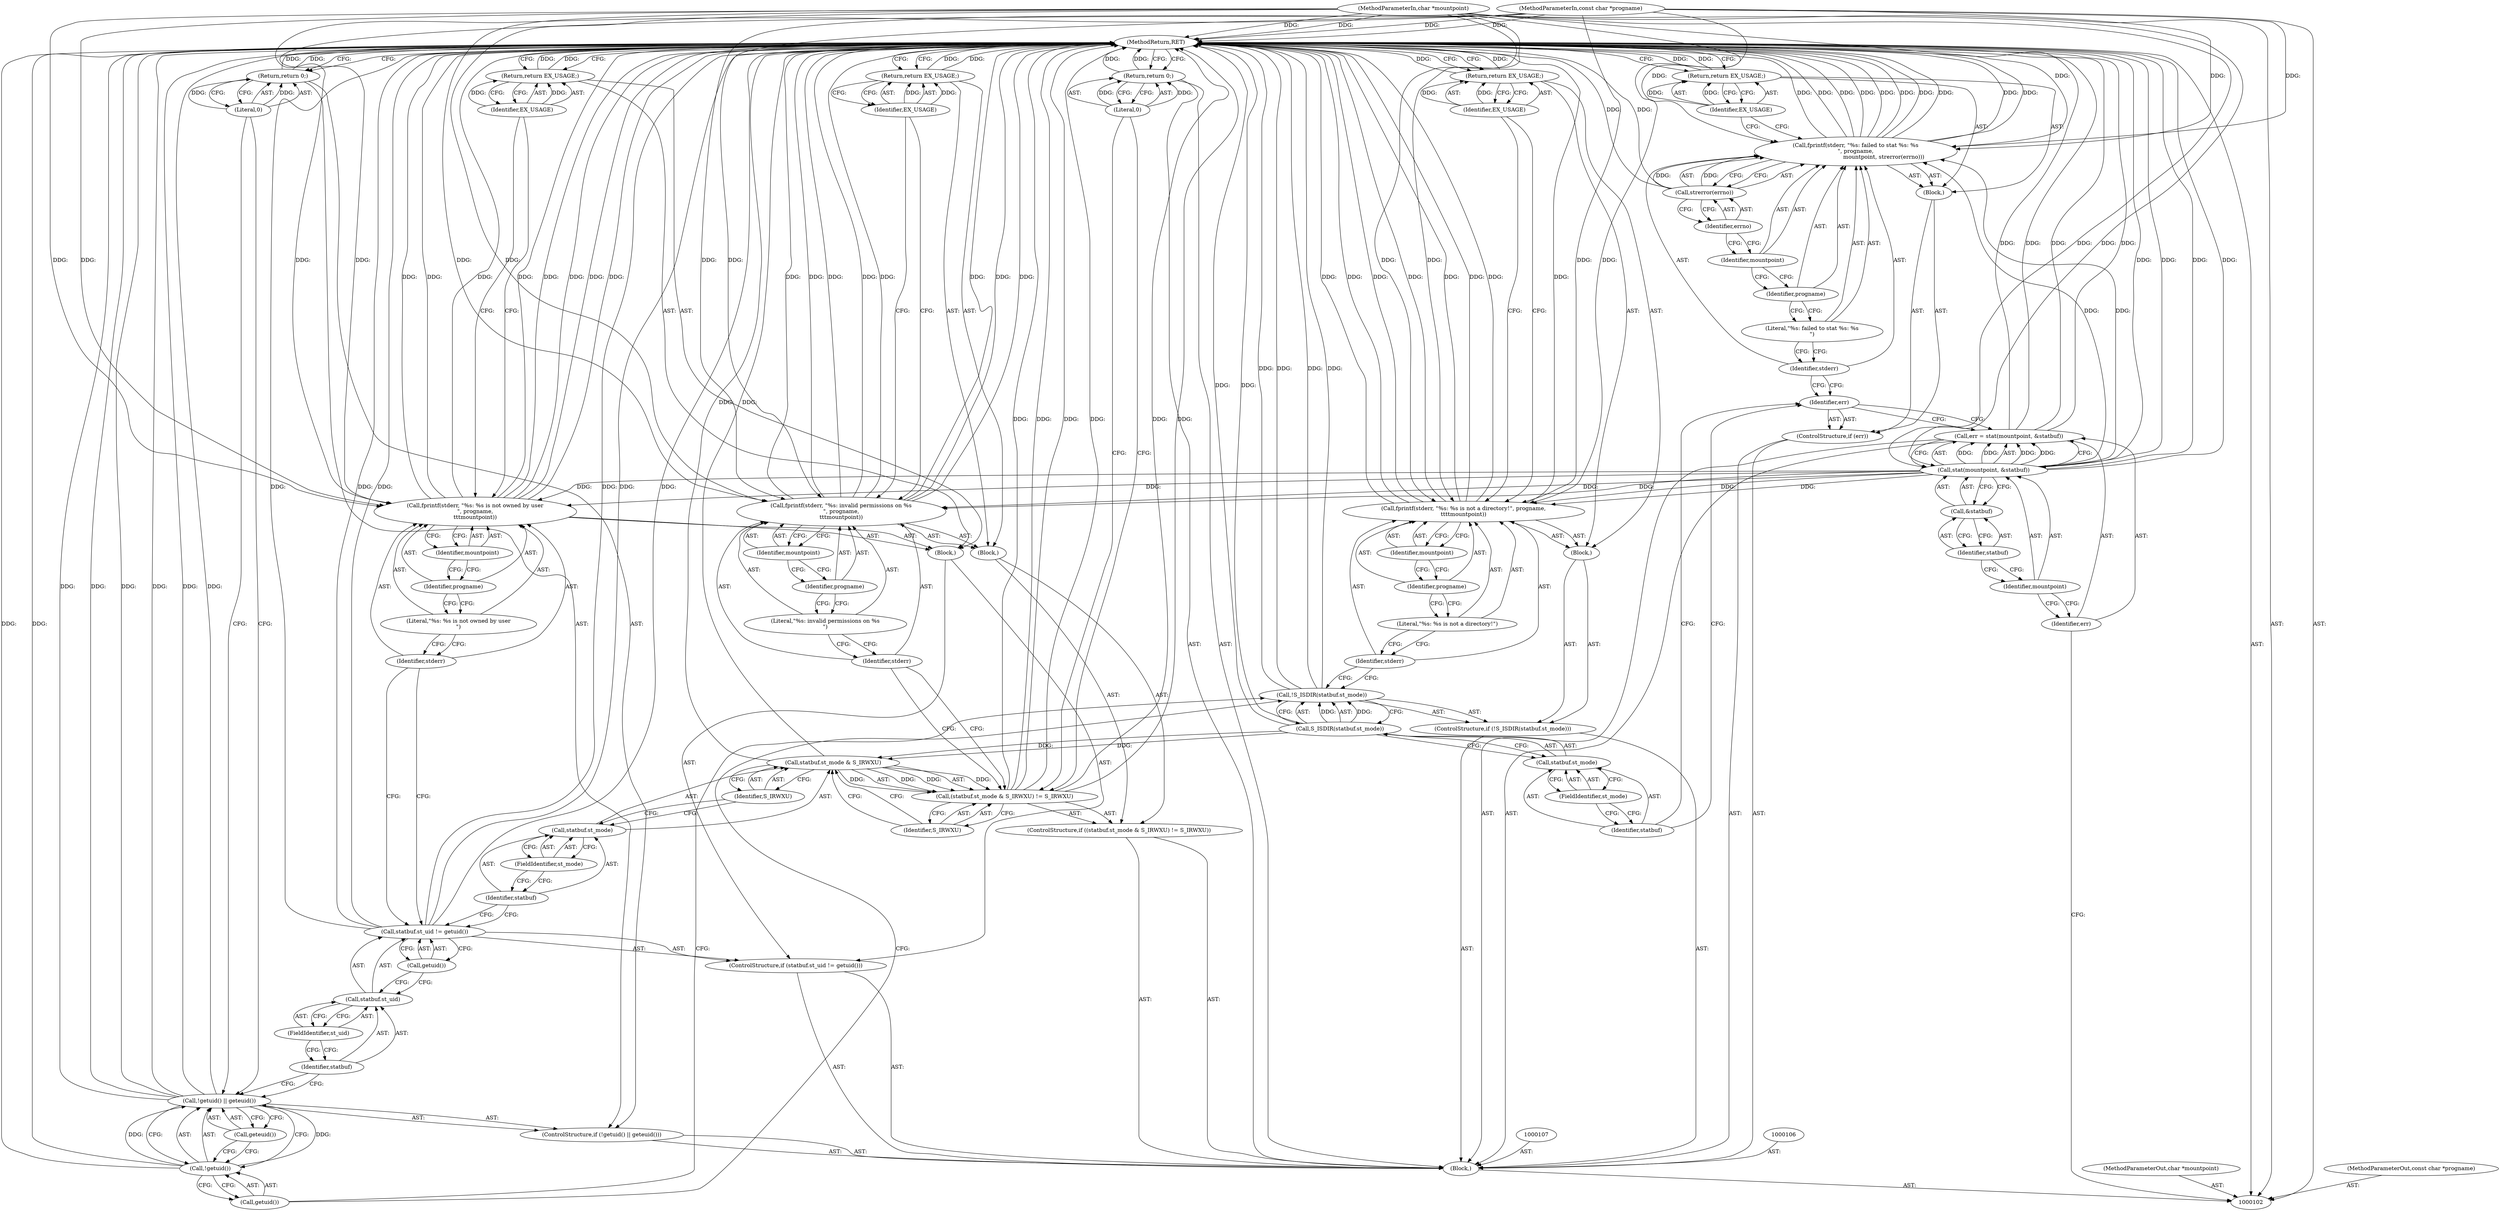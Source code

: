 digraph "1_samba_3ae5dac462c4ed0fb2cd94553583c56fce2f9d80" {
"1000179" [label="(MethodReturn,RET)"];
"1000103" [label="(MethodParameterIn,const char *progname)"];
"1000246" [label="(MethodParameterOut,const char *progname)"];
"1000104" [label="(MethodParameterIn,char *mountpoint)"];
"1000247" [label="(MethodParameterOut,char *mountpoint)"];
"1000121" [label="(Identifier,mountpoint)"];
"1000122" [label="(Call,strerror(errno))"];
"1000123" [label="(Identifier,errno)"];
"1000124" [label="(Return,return EX_USAGE;)"];
"1000125" [label="(Identifier,EX_USAGE)"];
"1000126" [label="(ControlStructure,if (!S_ISDIR(statbuf.st_mode)))"];
"1000129" [label="(Call,statbuf.st_mode)"];
"1000130" [label="(Identifier,statbuf)"];
"1000131" [label="(FieldIdentifier,st_mode)"];
"1000132" [label="(Block,)"];
"1000127" [label="(Call,!S_ISDIR(statbuf.st_mode))"];
"1000128" [label="(Call,S_ISDIR(statbuf.st_mode))"];
"1000134" [label="(Identifier,stderr)"];
"1000135" [label="(Literal,\"%s: %s is not a directory!\")"];
"1000133" [label="(Call,fprintf(stderr, \"%s: %s is not a directory!\", progname,\n\t\t\t\tmountpoint))"];
"1000136" [label="(Identifier,progname)"];
"1000137" [label="(Identifier,mountpoint)"];
"1000138" [label="(Return,return EX_USAGE;)"];
"1000139" [label="(Identifier,EX_USAGE)"];
"1000105" [label="(Block,)"];
"1000140" [label="(ControlStructure,if (!getuid() || geteuid()))"];
"1000144" [label="(Call,geteuid())"];
"1000141" [label="(Call,!getuid() || geteuid())"];
"1000142" [label="(Call,!getuid())"];
"1000143" [label="(Call,getuid())"];
"1000145" [label="(Return,return 0;)"];
"1000146" [label="(Literal,0)"];
"1000147" [label="(ControlStructure,if (statbuf.st_uid != getuid()))"];
"1000151" [label="(FieldIdentifier,st_uid)"];
"1000152" [label="(Call,getuid())"];
"1000153" [label="(Block,)"];
"1000148" [label="(Call,statbuf.st_uid != getuid())"];
"1000149" [label="(Call,statbuf.st_uid)"];
"1000150" [label="(Identifier,statbuf)"];
"1000155" [label="(Identifier,stderr)"];
"1000156" [label="(Literal,\"%s: %s is not owned by user\n\")"];
"1000154" [label="(Call,fprintf(stderr, \"%s: %s is not owned by user\n\", progname,\n\t\t\tmountpoint))"];
"1000157" [label="(Identifier,progname)"];
"1000158" [label="(Identifier,mountpoint)"];
"1000159" [label="(Return,return EX_USAGE;)"];
"1000160" [label="(Identifier,EX_USAGE)"];
"1000161" [label="(ControlStructure,if ((statbuf.st_mode & S_IRWXU) != S_IRWXU))"];
"1000166" [label="(FieldIdentifier,st_mode)"];
"1000167" [label="(Identifier,S_IRWXU)"];
"1000168" [label="(Identifier,S_IRWXU)"];
"1000169" [label="(Block,)"];
"1000162" [label="(Call,(statbuf.st_mode & S_IRWXU) != S_IRWXU)"];
"1000163" [label="(Call,statbuf.st_mode & S_IRWXU)"];
"1000164" [label="(Call,statbuf.st_mode)"];
"1000165" [label="(Identifier,statbuf)"];
"1000171" [label="(Identifier,stderr)"];
"1000172" [label="(Literal,\"%s: invalid permissions on %s\n\")"];
"1000170" [label="(Call,fprintf(stderr, \"%s: invalid permissions on %s\n\", progname,\n\t\t\tmountpoint))"];
"1000173" [label="(Identifier,progname)"];
"1000174" [label="(Identifier,mountpoint)"];
"1000175" [label="(Return,return EX_USAGE;)"];
"1000176" [label="(Identifier,EX_USAGE)"];
"1000177" [label="(Return,return 0;)"];
"1000178" [label="(Literal,0)"];
"1000110" [label="(Call,stat(mountpoint, &statbuf))"];
"1000111" [label="(Identifier,mountpoint)"];
"1000112" [label="(Call,&statbuf)"];
"1000113" [label="(Identifier,statbuf)"];
"1000108" [label="(Call,err = stat(mountpoint, &statbuf))"];
"1000109" [label="(Identifier,err)"];
"1000115" [label="(Identifier,err)"];
"1000116" [label="(Block,)"];
"1000114" [label="(ControlStructure,if (err))"];
"1000117" [label="(Call,fprintf(stderr, \"%s: failed to stat %s: %s\n\", progname,\n                                mountpoint, strerror(errno)))"];
"1000118" [label="(Identifier,stderr)"];
"1000119" [label="(Literal,\"%s: failed to stat %s: %s\n\")"];
"1000120" [label="(Identifier,progname)"];
"1000179" -> "1000102"  [label="AST: "];
"1000179" -> "1000124"  [label="CFG: "];
"1000179" -> "1000138"  [label="CFG: "];
"1000179" -> "1000145"  [label="CFG: "];
"1000179" -> "1000159"  [label="CFG: "];
"1000179" -> "1000175"  [label="CFG: "];
"1000179" -> "1000177"  [label="CFG: "];
"1000145" -> "1000179"  [label="DDG: "];
"1000124" -> "1000179"  [label="DDG: "];
"1000117" -> "1000179"  [label="DDG: "];
"1000117" -> "1000179"  [label="DDG: "];
"1000117" -> "1000179"  [label="DDG: "];
"1000117" -> "1000179"  [label="DDG: "];
"1000117" -> "1000179"  [label="DDG: "];
"1000141" -> "1000179"  [label="DDG: "];
"1000141" -> "1000179"  [label="DDG: "];
"1000141" -> "1000179"  [label="DDG: "];
"1000154" -> "1000179"  [label="DDG: "];
"1000154" -> "1000179"  [label="DDG: "];
"1000154" -> "1000179"  [label="DDG: "];
"1000154" -> "1000179"  [label="DDG: "];
"1000104" -> "1000179"  [label="DDG: "];
"1000148" -> "1000179"  [label="DDG: "];
"1000148" -> "1000179"  [label="DDG: "];
"1000148" -> "1000179"  [label="DDG: "];
"1000127" -> "1000179"  [label="DDG: "];
"1000127" -> "1000179"  [label="DDG: "];
"1000170" -> "1000179"  [label="DDG: "];
"1000170" -> "1000179"  [label="DDG: "];
"1000170" -> "1000179"  [label="DDG: "];
"1000170" -> "1000179"  [label="DDG: "];
"1000110" -> "1000179"  [label="DDG: "];
"1000110" -> "1000179"  [label="DDG: "];
"1000162" -> "1000179"  [label="DDG: "];
"1000162" -> "1000179"  [label="DDG: "];
"1000162" -> "1000179"  [label="DDG: "];
"1000163" -> "1000179"  [label="DDG: "];
"1000122" -> "1000179"  [label="DDG: "];
"1000128" -> "1000179"  [label="DDG: "];
"1000133" -> "1000179"  [label="DDG: "];
"1000133" -> "1000179"  [label="DDG: "];
"1000133" -> "1000179"  [label="DDG: "];
"1000133" -> "1000179"  [label="DDG: "];
"1000103" -> "1000179"  [label="DDG: "];
"1000108" -> "1000179"  [label="DDG: "];
"1000108" -> "1000179"  [label="DDG: "];
"1000142" -> "1000179"  [label="DDG: "];
"1000175" -> "1000179"  [label="DDG: "];
"1000138" -> "1000179"  [label="DDG: "];
"1000177" -> "1000179"  [label="DDG: "];
"1000159" -> "1000179"  [label="DDG: "];
"1000103" -> "1000102"  [label="AST: "];
"1000103" -> "1000179"  [label="DDG: "];
"1000103" -> "1000117"  [label="DDG: "];
"1000103" -> "1000133"  [label="DDG: "];
"1000103" -> "1000154"  [label="DDG: "];
"1000103" -> "1000170"  [label="DDG: "];
"1000246" -> "1000102"  [label="AST: "];
"1000104" -> "1000102"  [label="AST: "];
"1000104" -> "1000179"  [label="DDG: "];
"1000104" -> "1000110"  [label="DDG: "];
"1000104" -> "1000117"  [label="DDG: "];
"1000104" -> "1000133"  [label="DDG: "];
"1000104" -> "1000154"  [label="DDG: "];
"1000104" -> "1000170"  [label="DDG: "];
"1000247" -> "1000102"  [label="AST: "];
"1000121" -> "1000117"  [label="AST: "];
"1000121" -> "1000120"  [label="CFG: "];
"1000123" -> "1000121"  [label="CFG: "];
"1000122" -> "1000117"  [label="AST: "];
"1000122" -> "1000123"  [label="CFG: "];
"1000123" -> "1000122"  [label="AST: "];
"1000117" -> "1000122"  [label="CFG: "];
"1000122" -> "1000179"  [label="DDG: "];
"1000122" -> "1000117"  [label="DDG: "];
"1000123" -> "1000122"  [label="AST: "];
"1000123" -> "1000121"  [label="CFG: "];
"1000122" -> "1000123"  [label="CFG: "];
"1000124" -> "1000116"  [label="AST: "];
"1000124" -> "1000125"  [label="CFG: "];
"1000125" -> "1000124"  [label="AST: "];
"1000179" -> "1000124"  [label="CFG: "];
"1000124" -> "1000179"  [label="DDG: "];
"1000125" -> "1000124"  [label="DDG: "];
"1000125" -> "1000124"  [label="AST: "];
"1000125" -> "1000117"  [label="CFG: "];
"1000124" -> "1000125"  [label="CFG: "];
"1000125" -> "1000124"  [label="DDG: "];
"1000126" -> "1000105"  [label="AST: "];
"1000127" -> "1000126"  [label="AST: "];
"1000132" -> "1000126"  [label="AST: "];
"1000129" -> "1000128"  [label="AST: "];
"1000129" -> "1000131"  [label="CFG: "];
"1000130" -> "1000129"  [label="AST: "];
"1000131" -> "1000129"  [label="AST: "];
"1000128" -> "1000129"  [label="CFG: "];
"1000130" -> "1000129"  [label="AST: "];
"1000130" -> "1000115"  [label="CFG: "];
"1000131" -> "1000130"  [label="CFG: "];
"1000131" -> "1000129"  [label="AST: "];
"1000131" -> "1000130"  [label="CFG: "];
"1000129" -> "1000131"  [label="CFG: "];
"1000132" -> "1000126"  [label="AST: "];
"1000133" -> "1000132"  [label="AST: "];
"1000138" -> "1000132"  [label="AST: "];
"1000127" -> "1000126"  [label="AST: "];
"1000127" -> "1000128"  [label="CFG: "];
"1000128" -> "1000127"  [label="AST: "];
"1000134" -> "1000127"  [label="CFG: "];
"1000143" -> "1000127"  [label="CFG: "];
"1000127" -> "1000179"  [label="DDG: "];
"1000127" -> "1000179"  [label="DDG: "];
"1000128" -> "1000127"  [label="DDG: "];
"1000128" -> "1000127"  [label="AST: "];
"1000128" -> "1000129"  [label="CFG: "];
"1000129" -> "1000128"  [label="AST: "];
"1000127" -> "1000128"  [label="CFG: "];
"1000128" -> "1000179"  [label="DDG: "];
"1000128" -> "1000127"  [label="DDG: "];
"1000128" -> "1000163"  [label="DDG: "];
"1000134" -> "1000133"  [label="AST: "];
"1000134" -> "1000127"  [label="CFG: "];
"1000135" -> "1000134"  [label="CFG: "];
"1000135" -> "1000133"  [label="AST: "];
"1000135" -> "1000134"  [label="CFG: "];
"1000136" -> "1000135"  [label="CFG: "];
"1000133" -> "1000132"  [label="AST: "];
"1000133" -> "1000137"  [label="CFG: "];
"1000134" -> "1000133"  [label="AST: "];
"1000135" -> "1000133"  [label="AST: "];
"1000136" -> "1000133"  [label="AST: "];
"1000137" -> "1000133"  [label="AST: "];
"1000139" -> "1000133"  [label="CFG: "];
"1000133" -> "1000179"  [label="DDG: "];
"1000133" -> "1000179"  [label="DDG: "];
"1000133" -> "1000179"  [label="DDG: "];
"1000133" -> "1000179"  [label="DDG: "];
"1000103" -> "1000133"  [label="DDG: "];
"1000110" -> "1000133"  [label="DDG: "];
"1000104" -> "1000133"  [label="DDG: "];
"1000136" -> "1000133"  [label="AST: "];
"1000136" -> "1000135"  [label="CFG: "];
"1000137" -> "1000136"  [label="CFG: "];
"1000137" -> "1000133"  [label="AST: "];
"1000137" -> "1000136"  [label="CFG: "];
"1000133" -> "1000137"  [label="CFG: "];
"1000138" -> "1000132"  [label="AST: "];
"1000138" -> "1000139"  [label="CFG: "];
"1000139" -> "1000138"  [label="AST: "];
"1000179" -> "1000138"  [label="CFG: "];
"1000138" -> "1000179"  [label="DDG: "];
"1000139" -> "1000138"  [label="DDG: "];
"1000139" -> "1000138"  [label="AST: "];
"1000139" -> "1000133"  [label="CFG: "];
"1000138" -> "1000139"  [label="CFG: "];
"1000139" -> "1000138"  [label="DDG: "];
"1000105" -> "1000102"  [label="AST: "];
"1000106" -> "1000105"  [label="AST: "];
"1000107" -> "1000105"  [label="AST: "];
"1000108" -> "1000105"  [label="AST: "];
"1000114" -> "1000105"  [label="AST: "];
"1000126" -> "1000105"  [label="AST: "];
"1000140" -> "1000105"  [label="AST: "];
"1000147" -> "1000105"  [label="AST: "];
"1000161" -> "1000105"  [label="AST: "];
"1000177" -> "1000105"  [label="AST: "];
"1000140" -> "1000105"  [label="AST: "];
"1000141" -> "1000140"  [label="AST: "];
"1000145" -> "1000140"  [label="AST: "];
"1000144" -> "1000141"  [label="AST: "];
"1000144" -> "1000142"  [label="CFG: "];
"1000141" -> "1000144"  [label="CFG: "];
"1000141" -> "1000140"  [label="AST: "];
"1000141" -> "1000142"  [label="CFG: "];
"1000141" -> "1000144"  [label="CFG: "];
"1000142" -> "1000141"  [label="AST: "];
"1000144" -> "1000141"  [label="AST: "];
"1000146" -> "1000141"  [label="CFG: "];
"1000150" -> "1000141"  [label="CFG: "];
"1000141" -> "1000179"  [label="DDG: "];
"1000141" -> "1000179"  [label="DDG: "];
"1000141" -> "1000179"  [label="DDG: "];
"1000142" -> "1000141"  [label="DDG: "];
"1000142" -> "1000141"  [label="AST: "];
"1000142" -> "1000143"  [label="CFG: "];
"1000143" -> "1000142"  [label="AST: "];
"1000144" -> "1000142"  [label="CFG: "];
"1000141" -> "1000142"  [label="CFG: "];
"1000142" -> "1000179"  [label="DDG: "];
"1000142" -> "1000141"  [label="DDG: "];
"1000143" -> "1000142"  [label="AST: "];
"1000143" -> "1000127"  [label="CFG: "];
"1000142" -> "1000143"  [label="CFG: "];
"1000145" -> "1000140"  [label="AST: "];
"1000145" -> "1000146"  [label="CFG: "];
"1000146" -> "1000145"  [label="AST: "];
"1000179" -> "1000145"  [label="CFG: "];
"1000145" -> "1000179"  [label="DDG: "];
"1000146" -> "1000145"  [label="DDG: "];
"1000146" -> "1000145"  [label="AST: "];
"1000146" -> "1000141"  [label="CFG: "];
"1000145" -> "1000146"  [label="CFG: "];
"1000146" -> "1000145"  [label="DDG: "];
"1000147" -> "1000105"  [label="AST: "];
"1000148" -> "1000147"  [label="AST: "];
"1000153" -> "1000147"  [label="AST: "];
"1000151" -> "1000149"  [label="AST: "];
"1000151" -> "1000150"  [label="CFG: "];
"1000149" -> "1000151"  [label="CFG: "];
"1000152" -> "1000148"  [label="AST: "];
"1000152" -> "1000149"  [label="CFG: "];
"1000148" -> "1000152"  [label="CFG: "];
"1000153" -> "1000147"  [label="AST: "];
"1000154" -> "1000153"  [label="AST: "];
"1000159" -> "1000153"  [label="AST: "];
"1000148" -> "1000147"  [label="AST: "];
"1000148" -> "1000152"  [label="CFG: "];
"1000149" -> "1000148"  [label="AST: "];
"1000152" -> "1000148"  [label="AST: "];
"1000155" -> "1000148"  [label="CFG: "];
"1000165" -> "1000148"  [label="CFG: "];
"1000148" -> "1000179"  [label="DDG: "];
"1000148" -> "1000179"  [label="DDG: "];
"1000148" -> "1000179"  [label="DDG: "];
"1000149" -> "1000148"  [label="AST: "];
"1000149" -> "1000151"  [label="CFG: "];
"1000150" -> "1000149"  [label="AST: "];
"1000151" -> "1000149"  [label="AST: "];
"1000152" -> "1000149"  [label="CFG: "];
"1000150" -> "1000149"  [label="AST: "];
"1000150" -> "1000141"  [label="CFG: "];
"1000151" -> "1000150"  [label="CFG: "];
"1000155" -> "1000154"  [label="AST: "];
"1000155" -> "1000148"  [label="CFG: "];
"1000156" -> "1000155"  [label="CFG: "];
"1000156" -> "1000154"  [label="AST: "];
"1000156" -> "1000155"  [label="CFG: "];
"1000157" -> "1000156"  [label="CFG: "];
"1000154" -> "1000153"  [label="AST: "];
"1000154" -> "1000158"  [label="CFG: "];
"1000155" -> "1000154"  [label="AST: "];
"1000156" -> "1000154"  [label="AST: "];
"1000157" -> "1000154"  [label="AST: "];
"1000158" -> "1000154"  [label="AST: "];
"1000160" -> "1000154"  [label="CFG: "];
"1000154" -> "1000179"  [label="DDG: "];
"1000154" -> "1000179"  [label="DDG: "];
"1000154" -> "1000179"  [label="DDG: "];
"1000154" -> "1000179"  [label="DDG: "];
"1000103" -> "1000154"  [label="DDG: "];
"1000110" -> "1000154"  [label="DDG: "];
"1000104" -> "1000154"  [label="DDG: "];
"1000157" -> "1000154"  [label="AST: "];
"1000157" -> "1000156"  [label="CFG: "];
"1000158" -> "1000157"  [label="CFG: "];
"1000158" -> "1000154"  [label="AST: "];
"1000158" -> "1000157"  [label="CFG: "];
"1000154" -> "1000158"  [label="CFG: "];
"1000159" -> "1000153"  [label="AST: "];
"1000159" -> "1000160"  [label="CFG: "];
"1000160" -> "1000159"  [label="AST: "];
"1000179" -> "1000159"  [label="CFG: "];
"1000159" -> "1000179"  [label="DDG: "];
"1000160" -> "1000159"  [label="DDG: "];
"1000160" -> "1000159"  [label="AST: "];
"1000160" -> "1000154"  [label="CFG: "];
"1000159" -> "1000160"  [label="CFG: "];
"1000160" -> "1000159"  [label="DDG: "];
"1000161" -> "1000105"  [label="AST: "];
"1000162" -> "1000161"  [label="AST: "];
"1000169" -> "1000161"  [label="AST: "];
"1000166" -> "1000164"  [label="AST: "];
"1000166" -> "1000165"  [label="CFG: "];
"1000164" -> "1000166"  [label="CFG: "];
"1000167" -> "1000163"  [label="AST: "];
"1000167" -> "1000164"  [label="CFG: "];
"1000163" -> "1000167"  [label="CFG: "];
"1000168" -> "1000162"  [label="AST: "];
"1000168" -> "1000163"  [label="CFG: "];
"1000162" -> "1000168"  [label="CFG: "];
"1000169" -> "1000161"  [label="AST: "];
"1000170" -> "1000169"  [label="AST: "];
"1000175" -> "1000169"  [label="AST: "];
"1000162" -> "1000161"  [label="AST: "];
"1000162" -> "1000168"  [label="CFG: "];
"1000163" -> "1000162"  [label="AST: "];
"1000168" -> "1000162"  [label="AST: "];
"1000171" -> "1000162"  [label="CFG: "];
"1000178" -> "1000162"  [label="CFG: "];
"1000162" -> "1000179"  [label="DDG: "];
"1000162" -> "1000179"  [label="DDG: "];
"1000162" -> "1000179"  [label="DDG: "];
"1000163" -> "1000162"  [label="DDG: "];
"1000163" -> "1000162"  [label="DDG: "];
"1000163" -> "1000162"  [label="AST: "];
"1000163" -> "1000167"  [label="CFG: "];
"1000164" -> "1000163"  [label="AST: "];
"1000167" -> "1000163"  [label="AST: "];
"1000168" -> "1000163"  [label="CFG: "];
"1000163" -> "1000179"  [label="DDG: "];
"1000163" -> "1000162"  [label="DDG: "];
"1000163" -> "1000162"  [label="DDG: "];
"1000128" -> "1000163"  [label="DDG: "];
"1000164" -> "1000163"  [label="AST: "];
"1000164" -> "1000166"  [label="CFG: "];
"1000165" -> "1000164"  [label="AST: "];
"1000166" -> "1000164"  [label="AST: "];
"1000167" -> "1000164"  [label="CFG: "];
"1000165" -> "1000164"  [label="AST: "];
"1000165" -> "1000148"  [label="CFG: "];
"1000166" -> "1000165"  [label="CFG: "];
"1000171" -> "1000170"  [label="AST: "];
"1000171" -> "1000162"  [label="CFG: "];
"1000172" -> "1000171"  [label="CFG: "];
"1000172" -> "1000170"  [label="AST: "];
"1000172" -> "1000171"  [label="CFG: "];
"1000173" -> "1000172"  [label="CFG: "];
"1000170" -> "1000169"  [label="AST: "];
"1000170" -> "1000174"  [label="CFG: "];
"1000171" -> "1000170"  [label="AST: "];
"1000172" -> "1000170"  [label="AST: "];
"1000173" -> "1000170"  [label="AST: "];
"1000174" -> "1000170"  [label="AST: "];
"1000176" -> "1000170"  [label="CFG: "];
"1000170" -> "1000179"  [label="DDG: "];
"1000170" -> "1000179"  [label="DDG: "];
"1000170" -> "1000179"  [label="DDG: "];
"1000170" -> "1000179"  [label="DDG: "];
"1000103" -> "1000170"  [label="DDG: "];
"1000110" -> "1000170"  [label="DDG: "];
"1000104" -> "1000170"  [label="DDG: "];
"1000173" -> "1000170"  [label="AST: "];
"1000173" -> "1000172"  [label="CFG: "];
"1000174" -> "1000173"  [label="CFG: "];
"1000174" -> "1000170"  [label="AST: "];
"1000174" -> "1000173"  [label="CFG: "];
"1000170" -> "1000174"  [label="CFG: "];
"1000175" -> "1000169"  [label="AST: "];
"1000175" -> "1000176"  [label="CFG: "];
"1000176" -> "1000175"  [label="AST: "];
"1000179" -> "1000175"  [label="CFG: "];
"1000175" -> "1000179"  [label="DDG: "];
"1000176" -> "1000175"  [label="DDG: "];
"1000176" -> "1000175"  [label="AST: "];
"1000176" -> "1000170"  [label="CFG: "];
"1000175" -> "1000176"  [label="CFG: "];
"1000176" -> "1000175"  [label="DDG: "];
"1000177" -> "1000105"  [label="AST: "];
"1000177" -> "1000178"  [label="CFG: "];
"1000178" -> "1000177"  [label="AST: "];
"1000179" -> "1000177"  [label="CFG: "];
"1000177" -> "1000179"  [label="DDG: "];
"1000178" -> "1000177"  [label="DDG: "];
"1000178" -> "1000177"  [label="AST: "];
"1000178" -> "1000162"  [label="CFG: "];
"1000177" -> "1000178"  [label="CFG: "];
"1000178" -> "1000177"  [label="DDG: "];
"1000110" -> "1000108"  [label="AST: "];
"1000110" -> "1000112"  [label="CFG: "];
"1000111" -> "1000110"  [label="AST: "];
"1000112" -> "1000110"  [label="AST: "];
"1000108" -> "1000110"  [label="CFG: "];
"1000110" -> "1000179"  [label="DDG: "];
"1000110" -> "1000179"  [label="DDG: "];
"1000110" -> "1000108"  [label="DDG: "];
"1000110" -> "1000108"  [label="DDG: "];
"1000104" -> "1000110"  [label="DDG: "];
"1000110" -> "1000117"  [label="DDG: "];
"1000110" -> "1000133"  [label="DDG: "];
"1000110" -> "1000154"  [label="DDG: "];
"1000110" -> "1000170"  [label="DDG: "];
"1000111" -> "1000110"  [label="AST: "];
"1000111" -> "1000109"  [label="CFG: "];
"1000113" -> "1000111"  [label="CFG: "];
"1000112" -> "1000110"  [label="AST: "];
"1000112" -> "1000113"  [label="CFG: "];
"1000113" -> "1000112"  [label="AST: "];
"1000110" -> "1000112"  [label="CFG: "];
"1000113" -> "1000112"  [label="AST: "];
"1000113" -> "1000111"  [label="CFG: "];
"1000112" -> "1000113"  [label="CFG: "];
"1000108" -> "1000105"  [label="AST: "];
"1000108" -> "1000110"  [label="CFG: "];
"1000109" -> "1000108"  [label="AST: "];
"1000110" -> "1000108"  [label="AST: "];
"1000115" -> "1000108"  [label="CFG: "];
"1000108" -> "1000179"  [label="DDG: "];
"1000108" -> "1000179"  [label="DDG: "];
"1000110" -> "1000108"  [label="DDG: "];
"1000110" -> "1000108"  [label="DDG: "];
"1000109" -> "1000108"  [label="AST: "];
"1000109" -> "1000102"  [label="CFG: "];
"1000111" -> "1000109"  [label="CFG: "];
"1000115" -> "1000114"  [label="AST: "];
"1000115" -> "1000108"  [label="CFG: "];
"1000118" -> "1000115"  [label="CFG: "];
"1000130" -> "1000115"  [label="CFG: "];
"1000116" -> "1000114"  [label="AST: "];
"1000117" -> "1000116"  [label="AST: "];
"1000124" -> "1000116"  [label="AST: "];
"1000114" -> "1000105"  [label="AST: "];
"1000115" -> "1000114"  [label="AST: "];
"1000116" -> "1000114"  [label="AST: "];
"1000117" -> "1000116"  [label="AST: "];
"1000117" -> "1000122"  [label="CFG: "];
"1000118" -> "1000117"  [label="AST: "];
"1000119" -> "1000117"  [label="AST: "];
"1000120" -> "1000117"  [label="AST: "];
"1000121" -> "1000117"  [label="AST: "];
"1000122" -> "1000117"  [label="AST: "];
"1000125" -> "1000117"  [label="CFG: "];
"1000117" -> "1000179"  [label="DDG: "];
"1000117" -> "1000179"  [label="DDG: "];
"1000117" -> "1000179"  [label="DDG: "];
"1000117" -> "1000179"  [label="DDG: "];
"1000117" -> "1000179"  [label="DDG: "];
"1000103" -> "1000117"  [label="DDG: "];
"1000110" -> "1000117"  [label="DDG: "];
"1000104" -> "1000117"  [label="DDG: "];
"1000122" -> "1000117"  [label="DDG: "];
"1000118" -> "1000117"  [label="AST: "];
"1000118" -> "1000115"  [label="CFG: "];
"1000119" -> "1000118"  [label="CFG: "];
"1000119" -> "1000117"  [label="AST: "];
"1000119" -> "1000118"  [label="CFG: "];
"1000120" -> "1000119"  [label="CFG: "];
"1000120" -> "1000117"  [label="AST: "];
"1000120" -> "1000119"  [label="CFG: "];
"1000121" -> "1000120"  [label="CFG: "];
}
